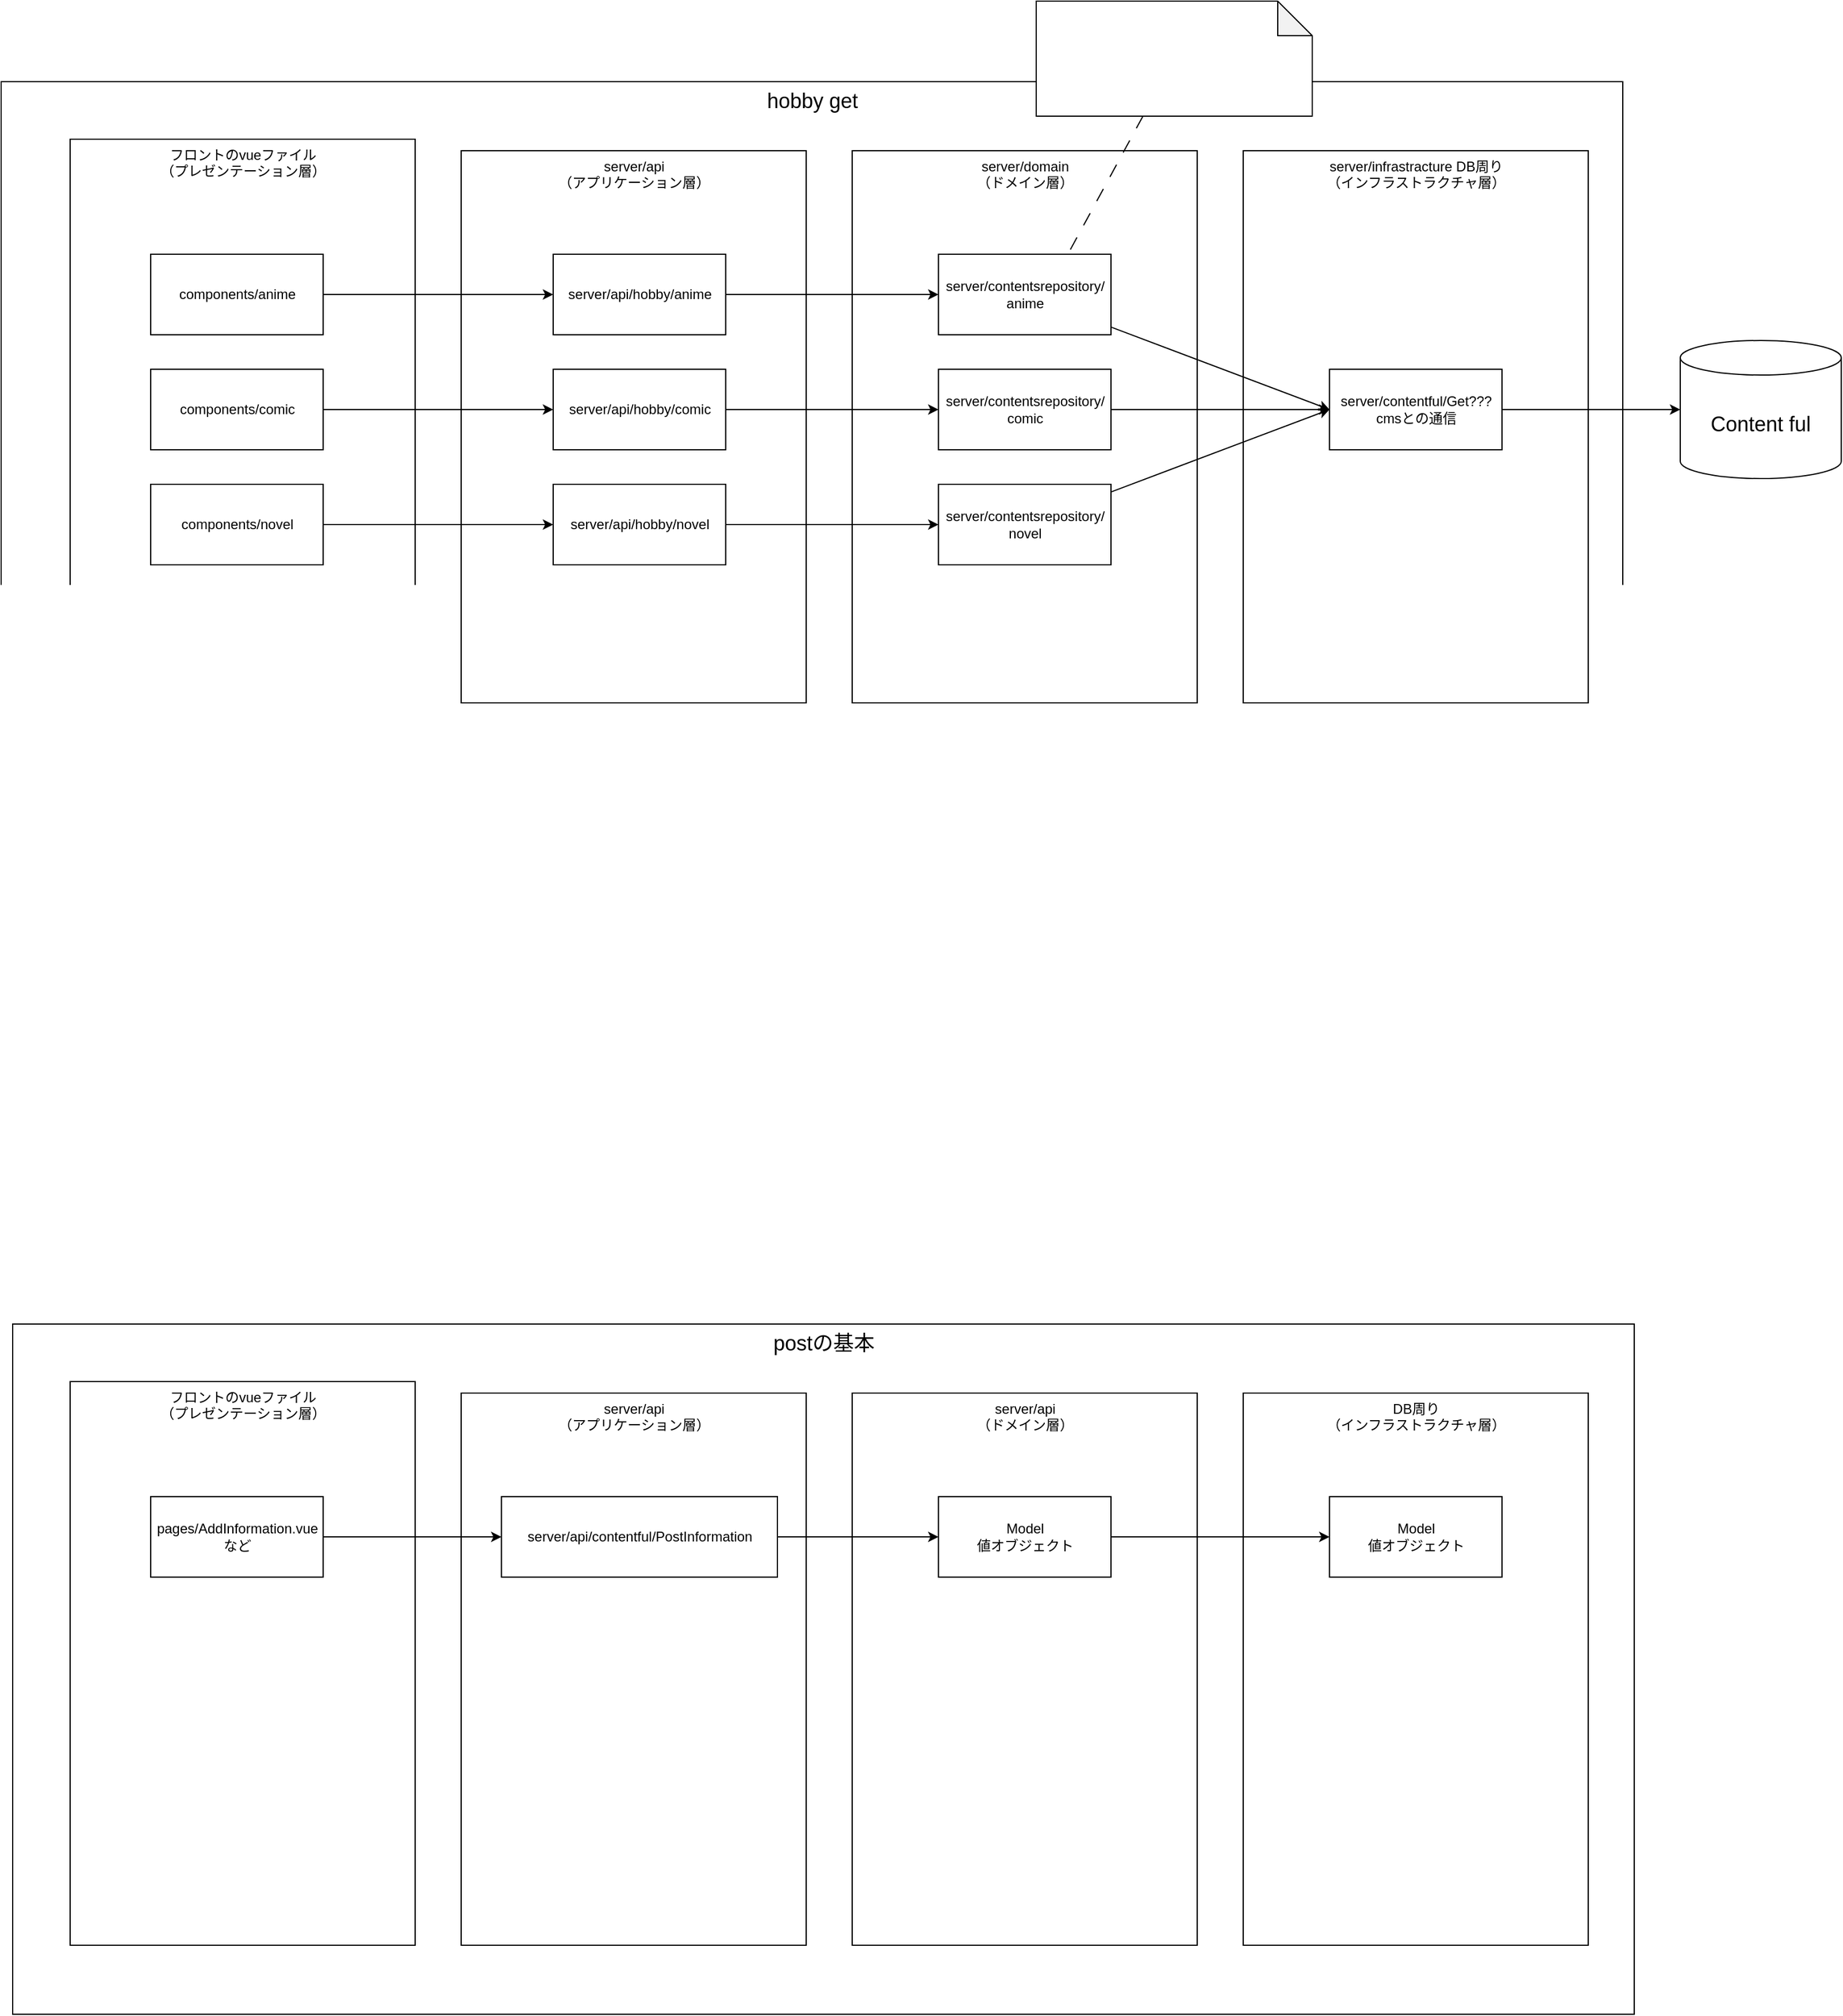 <mxfile>
    <diagram id="xQSI3djOxjJfqGSrouA1" name="ページ1">
        <mxGraphModel dx="1918" dy="1102" grid="1" gridSize="10" guides="1" tooltips="1" connect="1" arrows="1" fold="1" page="1" pageScale="1" pageWidth="3300" pageHeight="4681" math="0" shadow="0">
            <root>
                <mxCell id="0"/>
                <mxCell id="1" parent="0"/>
                <mxCell id="35" value="&lt;span style=&quot;font-size: 18px;&quot;&gt;hobby get&lt;/span&gt;" style="html=1;verticalAlign=top;fillColor=default;" parent="1" vertex="1">
                    <mxGeometry x="70" y="120" width="1410" height="600" as="geometry"/>
                </mxCell>
                <mxCell id="34" value="&lt;font style=&quot;font-size: 18px;&quot;&gt;postの基本&lt;/font&gt;" style="html=1;verticalAlign=top;fillColor=default;" parent="1" vertex="1">
                    <mxGeometry x="80" y="1200" width="1410" height="600" as="geometry"/>
                </mxCell>
                <mxCell id="2" value="フロントのvueファイル&lt;br&gt;（プレゼンテーション層）" style="html=1;verticalAlign=top;" parent="1" vertex="1">
                    <mxGeometry x="130" y="170" width="300" height="490" as="geometry"/>
                </mxCell>
                <mxCell id="3" value="server/api&lt;br&gt;（アプリケーション層）" style="html=1;verticalAlign=top;" parent="1" vertex="1">
                    <mxGeometry x="470" y="180" width="300" height="480" as="geometry"/>
                </mxCell>
                <mxCell id="4" value="server/domain&lt;br&gt;（ドメイン層）" style="html=1;verticalAlign=top;" parent="1" vertex="1">
                    <mxGeometry x="810" y="180" width="300" height="480" as="geometry"/>
                </mxCell>
                <mxCell id="5" value="server/infrastracture DB周り&lt;br&gt;（インフラストラクチャ層）" style="html=1;verticalAlign=top;" parent="1" vertex="1">
                    <mxGeometry x="1150" y="180" width="300" height="480" as="geometry"/>
                </mxCell>
                <mxCell id="12" style="edgeStyle=none;html=1;entryX=0;entryY=0.5;entryDx=0;entryDy=0;" parent="1" source="6" target="7" edge="1">
                    <mxGeometry relative="1" as="geometry"/>
                </mxCell>
                <mxCell id="6" value="components/anime" style="html=1;" parent="1" vertex="1">
                    <mxGeometry x="200" y="270" width="150" height="70" as="geometry"/>
                </mxCell>
                <mxCell id="45" style="edgeStyle=none;html=1;entryX=0;entryY=0.5;entryDx=0;entryDy=0;fontSize=12;" parent="1" source="7" target="36" edge="1">
                    <mxGeometry relative="1" as="geometry"/>
                </mxCell>
                <mxCell id="7" value="server/api/hobby/anime" style="html=1;" parent="1" vertex="1">
                    <mxGeometry x="550" y="270" width="150" height="70" as="geometry"/>
                </mxCell>
                <mxCell id="46" style="edgeStyle=none;html=1;entryX=0;entryY=0.5;entryDx=0;entryDy=0;fontSize=12;" parent="1" source="8" target="40" edge="1">
                    <mxGeometry relative="1" as="geometry"/>
                </mxCell>
                <mxCell id="8" value="server/api/hobby/comic" style="html=1;" parent="1" vertex="1">
                    <mxGeometry x="550" y="370" width="150" height="70" as="geometry"/>
                </mxCell>
                <mxCell id="47" style="edgeStyle=none;html=1;entryX=0;entryY=0.5;entryDx=0;entryDy=0;fontSize=12;" parent="1" source="9" target="41" edge="1">
                    <mxGeometry relative="1" as="geometry"/>
                </mxCell>
                <mxCell id="9" value="server/api/hobby/novel" style="html=1;" parent="1" vertex="1">
                    <mxGeometry x="550" y="470" width="150" height="70" as="geometry"/>
                </mxCell>
                <mxCell id="13" style="edgeStyle=none;html=1;entryX=0;entryY=0.5;entryDx=0;entryDy=0;" parent="1" source="10" target="8" edge="1">
                    <mxGeometry relative="1" as="geometry"/>
                </mxCell>
                <mxCell id="10" value="components/comic" style="html=1;" parent="1" vertex="1">
                    <mxGeometry x="200" y="370" width="150" height="70" as="geometry"/>
                </mxCell>
                <mxCell id="14" style="edgeStyle=none;html=1;entryX=0;entryY=0.5;entryDx=0;entryDy=0;" parent="1" source="11" target="9" edge="1">
                    <mxGeometry relative="1" as="geometry"/>
                </mxCell>
                <mxCell id="11" value="components/novel" style="html=1;" parent="1" vertex="1">
                    <mxGeometry x="200" y="470" width="150" height="70" as="geometry"/>
                </mxCell>
                <mxCell id="15" value="フロントのvueファイル&lt;br&gt;（プレゼンテーション層）" style="html=1;verticalAlign=top;" parent="1" vertex="1">
                    <mxGeometry x="130" y="1250" width="300" height="490" as="geometry"/>
                </mxCell>
                <mxCell id="16" value="server/api&lt;br&gt;（アプリケーション層）" style="html=1;verticalAlign=top;" parent="1" vertex="1">
                    <mxGeometry x="470" y="1260" width="300" height="480" as="geometry"/>
                </mxCell>
                <mxCell id="17" value="server/api&lt;br&gt;（ドメイン層）" style="html=1;verticalAlign=top;" parent="1" vertex="1">
                    <mxGeometry x="810" y="1260" width="300" height="480" as="geometry"/>
                </mxCell>
                <mxCell id="18" value="DB周り&lt;br&gt;（インフラストラクチャ層）" style="html=1;verticalAlign=top;" parent="1" vertex="1">
                    <mxGeometry x="1150" y="1260" width="300" height="480" as="geometry"/>
                </mxCell>
                <mxCell id="19" style="edgeStyle=none;html=1;entryX=0;entryY=0.5;entryDx=0;entryDy=0;" parent="1" source="20" target="21" edge="1">
                    <mxGeometry relative="1" as="geometry"/>
                </mxCell>
                <mxCell id="20" value="pages/AddInformation.vue&lt;br&gt;など" style="html=1;" parent="1" vertex="1">
                    <mxGeometry x="200" y="1350" width="150" height="70" as="geometry"/>
                </mxCell>
                <mxCell id="29" style="edgeStyle=none;html=1;entryX=0;entryY=0.5;entryDx=0;entryDy=0;" parent="1" source="21" target="28" edge="1">
                    <mxGeometry relative="1" as="geometry"/>
                </mxCell>
                <mxCell id="21" value="server/api/contentful/PostInformation" style="html=1;" parent="1" vertex="1">
                    <mxGeometry x="505" y="1350" width="240" height="70" as="geometry"/>
                </mxCell>
                <mxCell id="24" style="edgeStyle=none;html=1;entryX=0;entryY=0.5;entryDx=0;entryDy=0;" parent="1" edge="1">
                    <mxGeometry relative="1" as="geometry">
                        <mxPoint x="550" y="925" as="targetPoint"/>
                    </mxGeometry>
                </mxCell>
                <mxCell id="26" style="edgeStyle=none;html=1;entryX=0;entryY=0.5;entryDx=0;entryDy=0;" parent="1" edge="1">
                    <mxGeometry relative="1" as="geometry">
                        <mxPoint x="350" y="1025" as="sourcePoint"/>
                    </mxGeometry>
                </mxCell>
                <mxCell id="31" style="edgeStyle=none;html=1;entryX=0;entryY=0.5;entryDx=0;entryDy=0;" parent="1" source="28" target="30" edge="1">
                    <mxGeometry relative="1" as="geometry"/>
                </mxCell>
                <mxCell id="28" value="Model&lt;br&gt;値オブジェクト" style="html=1;" parent="1" vertex="1">
                    <mxGeometry x="885" y="1350" width="150" height="70" as="geometry"/>
                </mxCell>
                <mxCell id="30" value="Model&lt;br&gt;値オブジェクト" style="html=1;" parent="1" vertex="1">
                    <mxGeometry x="1225" y="1350" width="150" height="70" as="geometry"/>
                </mxCell>
                <mxCell id="48" style="edgeStyle=none;html=1;entryX=0;entryY=0.5;entryDx=0;entryDy=0;fontSize=12;" parent="1" source="36" target="37" edge="1">
                    <mxGeometry relative="1" as="geometry"/>
                </mxCell>
                <mxCell id="36" value="server/contentsrepository/&lt;br&gt;anime" style="html=1;" parent="1" vertex="1">
                    <mxGeometry x="885" y="270" width="150" height="70" as="geometry"/>
                </mxCell>
                <mxCell id="39" style="edgeStyle=none;html=1;entryX=0;entryY=0.5;entryDx=0;entryDy=0;entryPerimeter=0;fontSize=18;" parent="1" source="37" target="38" edge="1">
                    <mxGeometry relative="1" as="geometry"/>
                </mxCell>
                <mxCell id="37" value="server/contentful/Get???&lt;br&gt;cmsとの通信" style="html=1;" parent="1" vertex="1">
                    <mxGeometry x="1225" y="370" width="150" height="70" as="geometry"/>
                </mxCell>
                <mxCell id="38" value="Content ful" style="shape=cylinder3;whiteSpace=wrap;html=1;boundedLbl=1;backgroundOutline=1;size=15;fontSize=18;fillColor=default;" parent="1" vertex="1">
                    <mxGeometry x="1530" y="345" width="140" height="120" as="geometry"/>
                </mxCell>
                <mxCell id="49" style="edgeStyle=none;html=1;entryX=0;entryY=0.5;entryDx=0;entryDy=0;fontSize=12;" parent="1" source="40" target="37" edge="1">
                    <mxGeometry relative="1" as="geometry"/>
                </mxCell>
                <mxCell id="40" value="server/contentsrepository/&lt;br&gt;comic" style="html=1;" parent="1" vertex="1">
                    <mxGeometry x="885" y="370" width="150" height="70" as="geometry"/>
                </mxCell>
                <mxCell id="50" style="edgeStyle=none;html=1;entryX=0;entryY=0.5;entryDx=0;entryDy=0;fontSize=12;" parent="1" source="41" target="37" edge="1">
                    <mxGeometry relative="1" as="geometry"/>
                </mxCell>
                <mxCell id="41" value="server/contentsrepository/&lt;br&gt;novel" style="html=1;" parent="1" vertex="1">
                    <mxGeometry x="885" y="470" width="150" height="70" as="geometry"/>
                </mxCell>
                <mxCell id="43" style="edgeStyle=none;html=1;entryX=0.75;entryY=0;entryDx=0;entryDy=0;fontSize=18;dashed=1;dashPattern=12 12;endArrow=none;endFill=0;" parent="1" source="42" target="36" edge="1">
                    <mxGeometry relative="1" as="geometry"/>
                </mxCell>
                <mxCell id="42" value="" style="shape=note;whiteSpace=wrap;html=1;backgroundOutline=1;darkOpacity=0.05;fontSize=18;fillColor=default;" parent="1" vertex="1">
                    <mxGeometry x="970" y="50" width="240" height="100" as="geometry"/>
                </mxCell>
            </root>
        </mxGraphModel>
    </diagram>
    <diagram id="jZ1gVVn10oi0GXlpdr8Y" name="ページ2">
        <mxGraphModel dx="1055" dy="606" grid="1" gridSize="10" guides="1" tooltips="1" connect="1" arrows="1" fold="1" page="1" pageScale="1" pageWidth="3300" pageHeight="4681" math="0" shadow="0">
            <root>
                <mxCell id="0"/>
                <mxCell id="1" parent="0"/>
                <mxCell id="WuR70ok3u7na5zteDEGi-1" value="server/domain&lt;br&gt;（ドメイン層）" style="html=1;verticalAlign=top;" vertex="1" parent="1">
                    <mxGeometry x="250" y="150" width="850" height="770" as="geometry"/>
                </mxCell>
                <mxCell id="WuR70ok3u7na5zteDEGi-2" value="server/infrastracture DB周り&lt;br&gt;（インフラストラクチャ層）" style="html=1;verticalAlign=top;" vertex="1" parent="1">
                    <mxGeometry x="1140" y="150" width="580" height="770" as="geometry"/>
                </mxCell>
                <mxCell id="WuR70ok3u7na5zteDEGi-3" style="edgeStyle=none;html=1;entryX=0;entryY=0.5;entryDx=0;entryDy=0;fontSize=12;exitX=1;exitY=0.5;exitDx=0;exitDy=0;" edge="1" source="WlfXExq0ihKUn-abKrNc-1" target="WuR70ok3u7na5zteDEGi-6" parent="1">
                    <mxGeometry relative="1" as="geometry">
                        <mxPoint x="1025" y="303.302" as="sourcePoint"/>
                    </mxGeometry>
                </mxCell>
                <mxCell id="WuR70ok3u7na5zteDEGi-5" style="edgeStyle=none;html=1;entryX=0;entryY=0.5;entryDx=0;entryDy=0;entryPerimeter=0;fontSize=18;" edge="1" source="WuR70ok3u7na5zteDEGi-6" parent="1">
                    <mxGeometry relative="1" as="geometry">
                        <mxPoint x="1520" y="375" as="targetPoint"/>
                    </mxGeometry>
                </mxCell>
                <mxCell id="WuR70ok3u7na5zteDEGi-6" value="server/contentful/Get???&lt;br&gt;cmsとの通信" style="html=1;" vertex="1" parent="1">
                    <mxGeometry x="1215" y="340" width="150" height="70" as="geometry"/>
                </mxCell>
                <mxCell id="HrAjWfPTMZugNCnRWcRB-1" value="&lt;font style=&quot;font-size: 12px;&quot;&gt;こんな値オブジェクトが増えるかも&lt;br&gt;・視聴日&lt;br&gt;・info投稿日　リンク&lt;br&gt;・公式HPのリンク&lt;/font&gt;" style="shape=note;whiteSpace=wrap;html=1;backgroundOutline=1;darkOpacity=0.05;fontSize=18;fillColor=default;" vertex="1" parent="1">
                    <mxGeometry x="540" y="20" width="240" height="100" as="geometry"/>
                </mxCell>
                <mxCell id="HrAjWfPTMZugNCnRWcRB-14" value="&lt;p style=&quot;margin:0px;margin-top:4px;text-align:center;&quot;&gt;Syllabary五十音&lt;/p&gt;&lt;hr size=&quot;1&quot;&gt;&lt;p style=&quot;margin:0px;margin-left:4px;&quot;&gt;&lt;span style=&quot;background-color: initial;&quot;&gt;+ name: string&amp;nbsp;&lt;/span&gt;&lt;br&gt;&lt;/p&gt;&lt;hr size=&quot;1&quot;&gt;&lt;p style=&quot;margin:0px;margin-left:4px;&quot;&gt;&amp;nbsp;+ save&lt;/p&gt;" style="verticalAlign=top;align=left;overflow=fill;fontSize=12;fontFamily=Helvetica;html=1;" vertex="1" parent="1">
                    <mxGeometry x="1210" y="550" width="160" height="90" as="geometry"/>
                </mxCell>
                <mxCell id="zquFN8W2M5XpC5l0C0fW-1" value="Content ful" style="shape=cylinder3;whiteSpace=wrap;html=1;boundedLbl=1;backgroundOutline=1;size=15;fontSize=18;fillColor=default;" vertex="1" parent="1">
                    <mxGeometry x="1830" y="400" width="140" height="120" as="geometry"/>
                </mxCell>
                <mxCell id="zquFN8W2M5XpC5l0C0fW-2" value="&lt;p style=&quot;margin:0px;margin-top:4px;text-align:center;&quot;&gt;EntryId&lt;/p&gt;&lt;hr size=&quot;1&quot;&gt;&lt;p style=&quot;margin:0px;margin-left:4px;&quot;&gt;&lt;span style=&quot;background-color: initial;&quot;&gt;+ name: string&amp;nbsp;&lt;/span&gt;&lt;br&gt;&lt;/p&gt;&lt;hr size=&quot;1&quot;&gt;&lt;p style=&quot;margin:0px;margin-left:4px;&quot;&gt;&amp;nbsp;+ save&lt;/p&gt;" style="verticalAlign=top;align=left;overflow=fill;fontSize=12;fontFamily=Helvetica;html=1;" vertex="1" parent="1">
                    <mxGeometry x="1210" y="680" width="160" height="90" as="geometry"/>
                </mxCell>
                <mxCell id="WlfXExq0ihKUn-abKrNc-1" value="アニメ 集約" style="html=1;verticalAlign=top;" vertex="1" parent="1">
                    <mxGeometry x="330" y="200" width="735" height="560" as="geometry"/>
                </mxCell>
                <mxCell id="WlfXExq0ihKUn-abKrNc-3" value="&lt;p style=&quot;margin:0px;margin-top:4px;text-align:center;&quot;&gt;&lt;b&gt;Anme　エンティティ&lt;/b&gt;&lt;/p&gt;&lt;hr size=&quot;1&quot;&gt;&lt;p style=&quot;margin:0px;margin-left:4px;&quot;&gt;+ id EntryId {id}&lt;/p&gt;&lt;p style=&quot;margin:0px;margin-left:4px;&quot;&gt;+ name: title&amp;nbsp; {id}&lt;/p&gt;&lt;hr size=&quot;1&quot;&gt;&lt;p style=&quot;margin:0px;margin-left:4px;&quot;&gt;&lt;br&gt;&lt;/p&gt;" style="verticalAlign=top;align=left;overflow=fill;fontSize=12;fontFamily=Helvetica;html=1;" vertex="1" parent="1">
                    <mxGeometry x="580" y="270" width="160" height="90" as="geometry"/>
                </mxCell>
                <mxCell id="HrAjWfPTMZugNCnRWcRB-11" value="&lt;p style=&quot;margin:0px;margin-top:4px;text-align:center;&quot;&gt;&lt;b&gt;Title 値オブジェクト&lt;/b&gt;&lt;/p&gt;&lt;hr size=&quot;1&quot;&gt;&lt;p style=&quot;margin:0px;margin-left:4px;&quot;&gt;&lt;span style=&quot;background-color: initial;&quot;&gt;+ name: string&amp;nbsp;&lt;/span&gt;&lt;br&gt;&lt;/p&gt;&lt;hr size=&quot;1&quot;&gt;&lt;p style=&quot;margin:0px;margin-left:4px;&quot;&gt;&lt;br&gt;&lt;/p&gt;" style="verticalAlign=top;align=left;overflow=fill;fontSize=12;fontFamily=Helvetica;html=1;" vertex="1" parent="1">
                    <mxGeometry x="850" y="390" width="160" height="90" as="geometry"/>
                </mxCell>
                <mxCell id="HrAjWfPTMZugNCnRWcRB-13" value="&lt;p style=&quot;margin:0px;margin-top:4px;text-align:center;&quot;&gt;&lt;i&gt;&amp;lt;&amp;lt;Interface&amp;gt;&amp;gt;&lt;/i&gt;&lt;br&gt;&lt;b&gt;AnimeRepository&lt;/b&gt;&lt;/p&gt;&lt;hr size=&quot;1&quot;&gt;&lt;p style=&quot;margin:0px;margin-left:4px;&quot;&gt;&lt;br&gt;&lt;/p&gt;&lt;hr size=&quot;1&quot;&gt;&lt;p style=&quot;margin:0px;margin-left:4px;&quot;&gt;+ save&lt;/p&gt;" style="verticalAlign=top;align=left;overflow=fill;fontSize=12;fontFamily=Helvetica;html=1;" vertex="1" parent="1">
                    <mxGeometry x="565" y="430" width="190" height="140" as="geometry"/>
                </mxCell>
                <mxCell id="HrAjWfPTMZugNCnRWcRB-8" value="&lt;p style=&quot;margin:0px;margin-top:4px;text-align:center;&quot;&gt;&lt;b&gt;EntryId 値オブジェクト&lt;/b&gt;&lt;/p&gt;&lt;hr size=&quot;1&quot;&gt;&lt;p style=&quot;margin:0px;margin-left:4px;&quot;&gt;&lt;span style=&quot;background-color: initial;&quot;&gt;+ id : string&lt;/span&gt;&lt;br&gt;&lt;/p&gt;&lt;hr size=&quot;1&quot;&gt;&lt;p style=&quot;margin:0px;margin-left:4px;&quot;&gt;&lt;br&gt;&lt;/p&gt;" style="verticalAlign=top;align=left;overflow=fill;fontSize=12;fontFamily=Helvetica;html=1;" vertex="1" parent="1">
                    <mxGeometry x="850" y="270" width="160" height="90" as="geometry"/>
                </mxCell>
                <mxCell id="HrAjWfPTMZugNCnRWcRB-2" style="edgeStyle=none;html=1;entryX=0.5;entryY=0;entryDx=0;entryDy=0;" edge="1" parent="1" source="HrAjWfPTMZugNCnRWcRB-1" target="WlfXExq0ihKUn-abKrNc-3">
                    <mxGeometry relative="1" as="geometry"/>
                </mxCell>
                <mxCell id="HrAjWfPTMZugNCnRWcRB-10" style="edgeStyle=none;html=1;entryX=0;entryY=0.5;entryDx=0;entryDy=0;fontSize=12;" edge="1" parent="1" source="WlfXExq0ihKUn-abKrNc-3" target="HrAjWfPTMZugNCnRWcRB-8">
                    <mxGeometry relative="1" as="geometry"/>
                </mxCell>
                <mxCell id="HrAjWfPTMZugNCnRWcRB-12" style="edgeStyle=none;html=1;entryX=0;entryY=0.5;entryDx=0;entryDy=0;fontSize=12;" edge="1" parent="1" source="WlfXExq0ihKUn-abKrNc-3" target="HrAjWfPTMZugNCnRWcRB-11">
                    <mxGeometry relative="1" as="geometry"/>
                </mxCell>
                <mxCell id="HrAjWfPTMZugNCnRWcRB-15" style="edgeStyle=none;html=1;entryX=1;entryY=0.5;entryDx=0;entryDy=0;fontSize=12;endArrow=block;endFill=0;dashed=1;" edge="1" parent="1" source="HrAjWfPTMZugNCnRWcRB-14" target="HrAjWfPTMZugNCnRWcRB-13">
                    <mxGeometry relative="1" as="geometry"/>
                </mxCell>
                <mxCell id="zquFN8W2M5XpC5l0C0fW-3" style="edgeStyle=none;html=1;entryX=1;entryY=0.5;entryDx=0;entryDy=0;dashed=1;fontSize=12;endArrow=block;endFill=0;" edge="1" parent="1" source="zquFN8W2M5XpC5l0C0fW-2" target="HrAjWfPTMZugNCnRWcRB-13">
                    <mxGeometry relative="1" as="geometry"/>
                </mxCell>
                <mxCell id="zquFN8W2M5XpC5l0C0fW-5" style="edgeStyle=none;html=1;entryX=0.5;entryY=1;entryDx=0;entryDy=0;dashed=1;fontSize=12;endArrow=block;endFill=0;" edge="1" parent="1" source="zquFN8W2M5XpC5l0C0fW-4" target="HrAjWfPTMZugNCnRWcRB-13">
                    <mxGeometry relative="1" as="geometry"/>
                </mxCell>
                <mxCell id="zquFN8W2M5XpC5l0C0fW-6" style="edgeStyle=none;html=1;entryX=0.5;entryY=1;entryDx=0;entryDy=0;dashed=1;fontSize=12;endArrow=block;endFill=0;" edge="1" parent="1" source="zquFN8W2M5XpC5l0C0fW-4" target="WlfXExq0ihKUn-abKrNc-3">
                    <mxGeometry relative="1" as="geometry">
                        <Array as="points">
                            <mxPoint x="820" y="490"/>
                        </Array>
                    </mxGeometry>
                </mxCell>
                <mxCell id="zquFN8W2M5XpC5l0C0fW-4" value="&lt;p style=&quot;margin:0px;margin-top:4px;text-align:center;&quot;&gt;&lt;b&gt;AnimeFactory&amp;nbsp;&lt;/b&gt;&lt;/p&gt;&lt;hr size=&quot;1&quot;&gt;&lt;p style=&quot;margin:0px;margin-left:4px;&quot;&gt;&lt;span style=&quot;background-color: initial;&quot;&gt;+ name: string&amp;nbsp;&lt;/span&gt;&lt;br&gt;&lt;/p&gt;&lt;hr size=&quot;1&quot;&gt;&lt;p style=&quot;margin:0px;margin-left:4px;&quot;&gt;&lt;br&gt;&lt;/p&gt;" style="verticalAlign=top;align=left;overflow=fill;fontSize=12;fontFamily=Helvetica;html=1;" vertex="1" parent="1">
                    <mxGeometry x="580" y="620" width="160" height="90" as="geometry"/>
                </mxCell>
            </root>
        </mxGraphModel>
    </diagram>
</mxfile>